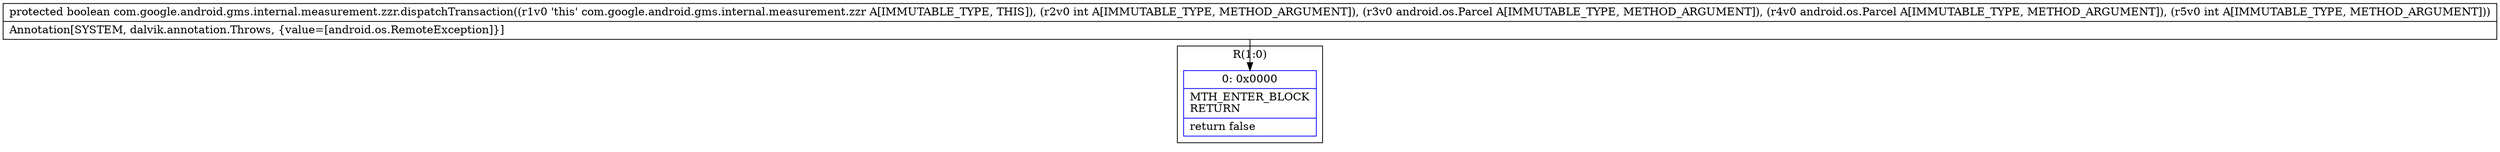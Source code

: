 digraph "CFG forcom.google.android.gms.internal.measurement.zzr.dispatchTransaction(ILandroid\/os\/Parcel;Landroid\/os\/Parcel;I)Z" {
subgraph cluster_Region_1269677516 {
label = "R(1:0)";
node [shape=record,color=blue];
Node_0 [shape=record,label="{0\:\ 0x0000|MTH_ENTER_BLOCK\lRETURN\l|return false\l}"];
}
MethodNode[shape=record,label="{protected boolean com.google.android.gms.internal.measurement.zzr.dispatchTransaction((r1v0 'this' com.google.android.gms.internal.measurement.zzr A[IMMUTABLE_TYPE, THIS]), (r2v0 int A[IMMUTABLE_TYPE, METHOD_ARGUMENT]), (r3v0 android.os.Parcel A[IMMUTABLE_TYPE, METHOD_ARGUMENT]), (r4v0 android.os.Parcel A[IMMUTABLE_TYPE, METHOD_ARGUMENT]), (r5v0 int A[IMMUTABLE_TYPE, METHOD_ARGUMENT]))  | Annotation[SYSTEM, dalvik.annotation.Throws, \{value=[android.os.RemoteException]\}]\l}"];
MethodNode -> Node_0;
}

